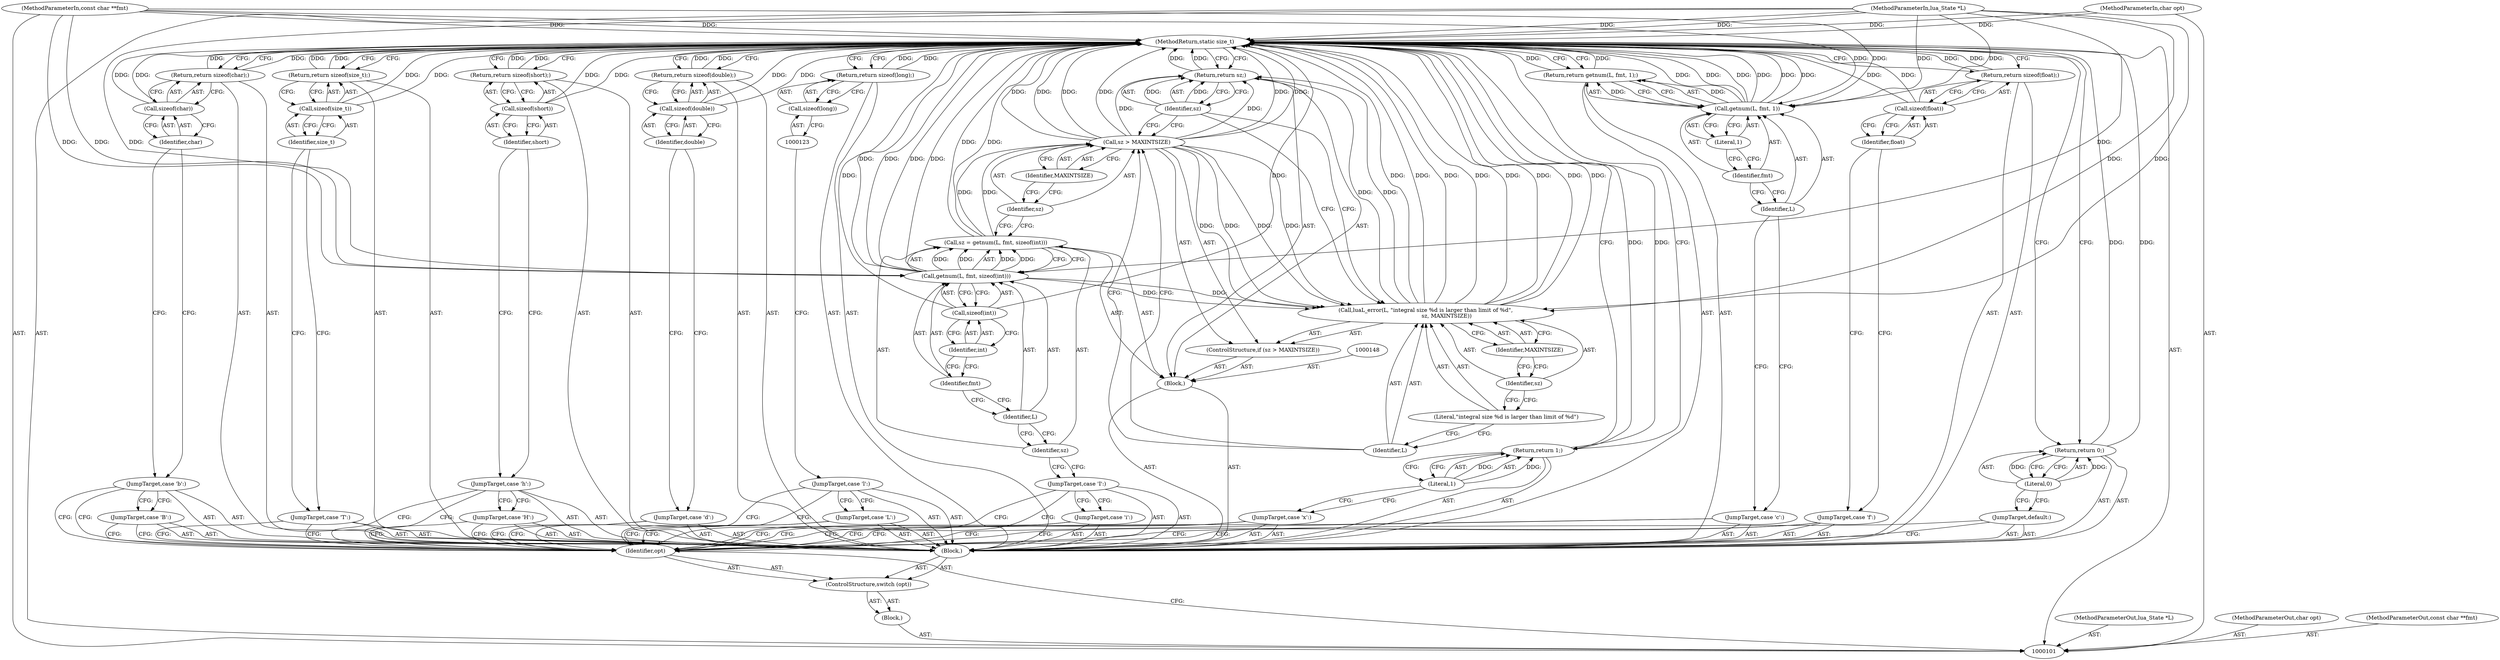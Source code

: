 digraph "1_redis_1eb08bcd4634ae42ec45e8284923ac048beaa4c3_2" {
"1000170" [label="(MethodReturn,static size_t)"];
"1000102" [label="(MethodParameterIn,lua_State *L)"];
"1000207" [label="(MethodParameterOut,lua_State *L)"];
"1000103" [label="(MethodParameterIn,char opt)"];
"1000208" [label="(MethodParameterOut,char opt)"];
"1000104" [label="(MethodParameterIn,const char **fmt)"];
"1000209" [label="(MethodParameterOut,const char **fmt)"];
"1000105" [label="(Block,)"];
"1000140" [label="(Return,return getnum(L, fmt, 1);)"];
"1000141" [label="(Call,getnum(L, fmt, 1))"];
"1000142" [label="(Identifier,L)"];
"1000143" [label="(Identifier,fmt)"];
"1000144" [label="(Literal,1)"];
"1000139" [label="(JumpTarget,case 'c':)"];
"1000146" [label="(JumpTarget,case 'I':)"];
"1000145" [label="(JumpTarget,case 'i':)"];
"1000149" [label="(Call,sz = getnum(L, fmt, sizeof(int)))"];
"1000150" [label="(Identifier,sz)"];
"1000151" [label="(Call,getnum(L, fmt, sizeof(int)))"];
"1000152" [label="(Identifier,L)"];
"1000153" [label="(Identifier,fmt)"];
"1000154" [label="(Call,sizeof(int))"];
"1000155" [label="(Identifier,int)"];
"1000147" [label="(Block,)"];
"1000157" [label="(Call,sz > MAXINTSIZE)"];
"1000158" [label="(Identifier,sz)"];
"1000159" [label="(Identifier,MAXINTSIZE)"];
"1000156" [label="(ControlStructure,if (sz > MAXINTSIZE))"];
"1000161" [label="(Identifier,L)"];
"1000162" [label="(Literal,\"integral size %d is larger than limit of %d\")"];
"1000160" [label="(Call,luaL_error(L, \"integral size %d is larger than limit of %d\",\n                        sz, MAXINTSIZE))"];
"1000163" [label="(Identifier,sz)"];
"1000164" [label="(Identifier,MAXINTSIZE)"];
"1000166" [label="(Identifier,sz)"];
"1000165" [label="(Return,return sz;)"];
"1000168" [label="(Return,return 0;)"];
"1000169" [label="(Literal,0)"];
"1000167" [label="(JumpTarget,default:)"];
"1000107" [label="(Identifier,opt)"];
"1000108" [label="(Block,)"];
"1000106" [label="(ControlStructure,switch (opt))"];
"1000110" [label="(JumpTarget,case 'b':)"];
"1000111" [label="(Return,return sizeof(char);)"];
"1000112" [label="(Call,sizeof(char))"];
"1000113" [label="(Identifier,char)"];
"1000109" [label="(JumpTarget,case 'B':)"];
"1000115" [label="(JumpTarget,case 'h':)"];
"1000116" [label="(Return,return sizeof(short);)"];
"1000117" [label="(Call,sizeof(short))"];
"1000118" [label="(Identifier,short)"];
"1000114" [label="(JumpTarget,case 'H':)"];
"1000120" [label="(JumpTarget,case 'l':)"];
"1000121" [label="(Return,return sizeof(long);)"];
"1000122" [label="(Call,sizeof(long))"];
"1000119" [label="(JumpTarget,case 'L':)"];
"1000125" [label="(Return,return sizeof(size_t);)"];
"1000126" [label="(Call,sizeof(size_t))"];
"1000127" [label="(Identifier,size_t)"];
"1000124" [label="(JumpTarget,case 'T':)"];
"1000129" [label="(Return,return sizeof(float);)"];
"1000130" [label="(Call,sizeof(float))"];
"1000131" [label="(Identifier,float)"];
"1000128" [label="(JumpTarget,case 'f':)"];
"1000133" [label="(Return,return sizeof(double);)"];
"1000134" [label="(Call,sizeof(double))"];
"1000135" [label="(Identifier,double)"];
"1000132" [label="(JumpTarget,case 'd':)"];
"1000137" [label="(Return,return 1;)"];
"1000138" [label="(Literal,1)"];
"1000136" [label="(JumpTarget,case 'x':)"];
"1000170" -> "1000101"  [label="AST: "];
"1000170" -> "1000111"  [label="CFG: "];
"1000170" -> "1000116"  [label="CFG: "];
"1000170" -> "1000121"  [label="CFG: "];
"1000170" -> "1000125"  [label="CFG: "];
"1000170" -> "1000129"  [label="CFG: "];
"1000170" -> "1000133"  [label="CFG: "];
"1000170" -> "1000137"  [label="CFG: "];
"1000170" -> "1000140"  [label="CFG: "];
"1000170" -> "1000165"  [label="CFG: "];
"1000170" -> "1000168"  [label="CFG: "];
"1000165" -> "1000170"  [label="DDG: "];
"1000168" -> "1000170"  [label="DDG: "];
"1000116" -> "1000170"  [label="DDG: "];
"1000111" -> "1000170"  [label="DDG: "];
"1000121" -> "1000170"  [label="DDG: "];
"1000137" -> "1000170"  [label="DDG: "];
"1000125" -> "1000170"  [label="DDG: "];
"1000133" -> "1000170"  [label="DDG: "];
"1000129" -> "1000170"  [label="DDG: "];
"1000141" -> "1000170"  [label="DDG: "];
"1000141" -> "1000170"  [label="DDG: "];
"1000141" -> "1000170"  [label="DDG: "];
"1000149" -> "1000170"  [label="DDG: "];
"1000157" -> "1000170"  [label="DDG: "];
"1000157" -> "1000170"  [label="DDG: "];
"1000157" -> "1000170"  [label="DDG: "];
"1000104" -> "1000170"  [label="DDG: "];
"1000160" -> "1000170"  [label="DDG: "];
"1000160" -> "1000170"  [label="DDG: "];
"1000160" -> "1000170"  [label="DDG: "];
"1000160" -> "1000170"  [label="DDG: "];
"1000151" -> "1000170"  [label="DDG: "];
"1000151" -> "1000170"  [label="DDG: "];
"1000117" -> "1000170"  [label="DDG: "];
"1000130" -> "1000170"  [label="DDG: "];
"1000154" -> "1000170"  [label="DDG: "];
"1000103" -> "1000170"  [label="DDG: "];
"1000126" -> "1000170"  [label="DDG: "];
"1000102" -> "1000170"  [label="DDG: "];
"1000134" -> "1000170"  [label="DDG: "];
"1000112" -> "1000170"  [label="DDG: "];
"1000140" -> "1000170"  [label="DDG: "];
"1000102" -> "1000101"  [label="AST: "];
"1000102" -> "1000170"  [label="DDG: "];
"1000102" -> "1000141"  [label="DDG: "];
"1000102" -> "1000151"  [label="DDG: "];
"1000102" -> "1000160"  [label="DDG: "];
"1000207" -> "1000101"  [label="AST: "];
"1000103" -> "1000101"  [label="AST: "];
"1000103" -> "1000170"  [label="DDG: "];
"1000208" -> "1000101"  [label="AST: "];
"1000104" -> "1000101"  [label="AST: "];
"1000104" -> "1000170"  [label="DDG: "];
"1000104" -> "1000141"  [label="DDG: "];
"1000104" -> "1000151"  [label="DDG: "];
"1000209" -> "1000101"  [label="AST: "];
"1000105" -> "1000101"  [label="AST: "];
"1000106" -> "1000105"  [label="AST: "];
"1000140" -> "1000108"  [label="AST: "];
"1000140" -> "1000141"  [label="CFG: "];
"1000141" -> "1000140"  [label="AST: "];
"1000170" -> "1000140"  [label="CFG: "];
"1000140" -> "1000170"  [label="DDG: "];
"1000141" -> "1000140"  [label="DDG: "];
"1000141" -> "1000140"  [label="AST: "];
"1000141" -> "1000144"  [label="CFG: "];
"1000142" -> "1000141"  [label="AST: "];
"1000143" -> "1000141"  [label="AST: "];
"1000144" -> "1000141"  [label="AST: "];
"1000140" -> "1000141"  [label="CFG: "];
"1000141" -> "1000170"  [label="DDG: "];
"1000141" -> "1000170"  [label="DDG: "];
"1000141" -> "1000170"  [label="DDG: "];
"1000141" -> "1000140"  [label="DDG: "];
"1000102" -> "1000141"  [label="DDG: "];
"1000104" -> "1000141"  [label="DDG: "];
"1000142" -> "1000141"  [label="AST: "];
"1000142" -> "1000139"  [label="CFG: "];
"1000143" -> "1000142"  [label="CFG: "];
"1000143" -> "1000141"  [label="AST: "];
"1000143" -> "1000142"  [label="CFG: "];
"1000144" -> "1000143"  [label="CFG: "];
"1000144" -> "1000141"  [label="AST: "];
"1000144" -> "1000143"  [label="CFG: "];
"1000141" -> "1000144"  [label="CFG: "];
"1000139" -> "1000108"  [label="AST: "];
"1000139" -> "1000107"  [label="CFG: "];
"1000142" -> "1000139"  [label="CFG: "];
"1000146" -> "1000108"  [label="AST: "];
"1000146" -> "1000107"  [label="CFG: "];
"1000146" -> "1000145"  [label="CFG: "];
"1000150" -> "1000146"  [label="CFG: "];
"1000145" -> "1000108"  [label="AST: "];
"1000145" -> "1000107"  [label="CFG: "];
"1000146" -> "1000145"  [label="CFG: "];
"1000149" -> "1000147"  [label="AST: "];
"1000149" -> "1000151"  [label="CFG: "];
"1000150" -> "1000149"  [label="AST: "];
"1000151" -> "1000149"  [label="AST: "];
"1000158" -> "1000149"  [label="CFG: "];
"1000149" -> "1000170"  [label="DDG: "];
"1000151" -> "1000149"  [label="DDG: "];
"1000151" -> "1000149"  [label="DDG: "];
"1000149" -> "1000157"  [label="DDG: "];
"1000150" -> "1000149"  [label="AST: "];
"1000150" -> "1000146"  [label="CFG: "];
"1000152" -> "1000150"  [label="CFG: "];
"1000151" -> "1000149"  [label="AST: "];
"1000151" -> "1000154"  [label="CFG: "];
"1000152" -> "1000151"  [label="AST: "];
"1000153" -> "1000151"  [label="AST: "];
"1000154" -> "1000151"  [label="AST: "];
"1000149" -> "1000151"  [label="CFG: "];
"1000151" -> "1000170"  [label="DDG: "];
"1000151" -> "1000170"  [label="DDG: "];
"1000151" -> "1000149"  [label="DDG: "];
"1000151" -> "1000149"  [label="DDG: "];
"1000102" -> "1000151"  [label="DDG: "];
"1000104" -> "1000151"  [label="DDG: "];
"1000151" -> "1000160"  [label="DDG: "];
"1000152" -> "1000151"  [label="AST: "];
"1000152" -> "1000150"  [label="CFG: "];
"1000153" -> "1000152"  [label="CFG: "];
"1000153" -> "1000151"  [label="AST: "];
"1000153" -> "1000152"  [label="CFG: "];
"1000155" -> "1000153"  [label="CFG: "];
"1000154" -> "1000151"  [label="AST: "];
"1000154" -> "1000155"  [label="CFG: "];
"1000155" -> "1000154"  [label="AST: "];
"1000151" -> "1000154"  [label="CFG: "];
"1000154" -> "1000170"  [label="DDG: "];
"1000155" -> "1000154"  [label="AST: "];
"1000155" -> "1000153"  [label="CFG: "];
"1000154" -> "1000155"  [label="CFG: "];
"1000147" -> "1000108"  [label="AST: "];
"1000148" -> "1000147"  [label="AST: "];
"1000149" -> "1000147"  [label="AST: "];
"1000156" -> "1000147"  [label="AST: "];
"1000165" -> "1000147"  [label="AST: "];
"1000157" -> "1000156"  [label="AST: "];
"1000157" -> "1000159"  [label="CFG: "];
"1000158" -> "1000157"  [label="AST: "];
"1000159" -> "1000157"  [label="AST: "];
"1000161" -> "1000157"  [label="CFG: "];
"1000166" -> "1000157"  [label="CFG: "];
"1000157" -> "1000170"  [label="DDG: "];
"1000157" -> "1000170"  [label="DDG: "];
"1000157" -> "1000170"  [label="DDG: "];
"1000149" -> "1000157"  [label="DDG: "];
"1000157" -> "1000160"  [label="DDG: "];
"1000157" -> "1000160"  [label="DDG: "];
"1000157" -> "1000165"  [label="DDG: "];
"1000158" -> "1000157"  [label="AST: "];
"1000158" -> "1000149"  [label="CFG: "];
"1000159" -> "1000158"  [label="CFG: "];
"1000159" -> "1000157"  [label="AST: "];
"1000159" -> "1000158"  [label="CFG: "];
"1000157" -> "1000159"  [label="CFG: "];
"1000156" -> "1000147"  [label="AST: "];
"1000157" -> "1000156"  [label="AST: "];
"1000160" -> "1000156"  [label="AST: "];
"1000161" -> "1000160"  [label="AST: "];
"1000161" -> "1000157"  [label="CFG: "];
"1000162" -> "1000161"  [label="CFG: "];
"1000162" -> "1000160"  [label="AST: "];
"1000162" -> "1000161"  [label="CFG: "];
"1000163" -> "1000162"  [label="CFG: "];
"1000160" -> "1000156"  [label="AST: "];
"1000160" -> "1000164"  [label="CFG: "];
"1000161" -> "1000160"  [label="AST: "];
"1000162" -> "1000160"  [label="AST: "];
"1000163" -> "1000160"  [label="AST: "];
"1000164" -> "1000160"  [label="AST: "];
"1000166" -> "1000160"  [label="CFG: "];
"1000160" -> "1000170"  [label="DDG: "];
"1000160" -> "1000170"  [label="DDG: "];
"1000160" -> "1000170"  [label="DDG: "];
"1000160" -> "1000170"  [label="DDG: "];
"1000151" -> "1000160"  [label="DDG: "];
"1000102" -> "1000160"  [label="DDG: "];
"1000157" -> "1000160"  [label="DDG: "];
"1000157" -> "1000160"  [label="DDG: "];
"1000160" -> "1000165"  [label="DDG: "];
"1000163" -> "1000160"  [label="AST: "];
"1000163" -> "1000162"  [label="CFG: "];
"1000164" -> "1000163"  [label="CFG: "];
"1000164" -> "1000160"  [label="AST: "];
"1000164" -> "1000163"  [label="CFG: "];
"1000160" -> "1000164"  [label="CFG: "];
"1000166" -> "1000165"  [label="AST: "];
"1000166" -> "1000160"  [label="CFG: "];
"1000166" -> "1000157"  [label="CFG: "];
"1000165" -> "1000166"  [label="CFG: "];
"1000166" -> "1000165"  [label="DDG: "];
"1000165" -> "1000147"  [label="AST: "];
"1000165" -> "1000166"  [label="CFG: "];
"1000166" -> "1000165"  [label="AST: "];
"1000170" -> "1000165"  [label="CFG: "];
"1000165" -> "1000170"  [label="DDG: "];
"1000166" -> "1000165"  [label="DDG: "];
"1000157" -> "1000165"  [label="DDG: "];
"1000160" -> "1000165"  [label="DDG: "];
"1000168" -> "1000108"  [label="AST: "];
"1000168" -> "1000169"  [label="CFG: "];
"1000169" -> "1000168"  [label="AST: "];
"1000170" -> "1000168"  [label="CFG: "];
"1000168" -> "1000170"  [label="DDG: "];
"1000169" -> "1000168"  [label="DDG: "];
"1000169" -> "1000168"  [label="AST: "];
"1000169" -> "1000167"  [label="CFG: "];
"1000168" -> "1000169"  [label="CFG: "];
"1000169" -> "1000168"  [label="DDG: "];
"1000167" -> "1000108"  [label="AST: "];
"1000167" -> "1000107"  [label="CFG: "];
"1000169" -> "1000167"  [label="CFG: "];
"1000107" -> "1000106"  [label="AST: "];
"1000107" -> "1000101"  [label="CFG: "];
"1000109" -> "1000107"  [label="CFG: "];
"1000110" -> "1000107"  [label="CFG: "];
"1000114" -> "1000107"  [label="CFG: "];
"1000115" -> "1000107"  [label="CFG: "];
"1000119" -> "1000107"  [label="CFG: "];
"1000120" -> "1000107"  [label="CFG: "];
"1000124" -> "1000107"  [label="CFG: "];
"1000128" -> "1000107"  [label="CFG: "];
"1000132" -> "1000107"  [label="CFG: "];
"1000136" -> "1000107"  [label="CFG: "];
"1000139" -> "1000107"  [label="CFG: "];
"1000145" -> "1000107"  [label="CFG: "];
"1000146" -> "1000107"  [label="CFG: "];
"1000167" -> "1000107"  [label="CFG: "];
"1000108" -> "1000106"  [label="AST: "];
"1000109" -> "1000108"  [label="AST: "];
"1000110" -> "1000108"  [label="AST: "];
"1000111" -> "1000108"  [label="AST: "];
"1000114" -> "1000108"  [label="AST: "];
"1000115" -> "1000108"  [label="AST: "];
"1000116" -> "1000108"  [label="AST: "];
"1000119" -> "1000108"  [label="AST: "];
"1000120" -> "1000108"  [label="AST: "];
"1000121" -> "1000108"  [label="AST: "];
"1000124" -> "1000108"  [label="AST: "];
"1000125" -> "1000108"  [label="AST: "];
"1000128" -> "1000108"  [label="AST: "];
"1000129" -> "1000108"  [label="AST: "];
"1000132" -> "1000108"  [label="AST: "];
"1000133" -> "1000108"  [label="AST: "];
"1000136" -> "1000108"  [label="AST: "];
"1000137" -> "1000108"  [label="AST: "];
"1000139" -> "1000108"  [label="AST: "];
"1000140" -> "1000108"  [label="AST: "];
"1000145" -> "1000108"  [label="AST: "];
"1000146" -> "1000108"  [label="AST: "];
"1000147" -> "1000108"  [label="AST: "];
"1000167" -> "1000108"  [label="AST: "];
"1000168" -> "1000108"  [label="AST: "];
"1000106" -> "1000105"  [label="AST: "];
"1000107" -> "1000106"  [label="AST: "];
"1000108" -> "1000106"  [label="AST: "];
"1000110" -> "1000108"  [label="AST: "];
"1000110" -> "1000107"  [label="CFG: "];
"1000110" -> "1000109"  [label="CFG: "];
"1000113" -> "1000110"  [label="CFG: "];
"1000111" -> "1000108"  [label="AST: "];
"1000111" -> "1000112"  [label="CFG: "];
"1000112" -> "1000111"  [label="AST: "];
"1000170" -> "1000111"  [label="CFG: "];
"1000111" -> "1000170"  [label="DDG: "];
"1000112" -> "1000111"  [label="AST: "];
"1000112" -> "1000113"  [label="CFG: "];
"1000113" -> "1000112"  [label="AST: "];
"1000111" -> "1000112"  [label="CFG: "];
"1000112" -> "1000170"  [label="DDG: "];
"1000113" -> "1000112"  [label="AST: "];
"1000113" -> "1000110"  [label="CFG: "];
"1000112" -> "1000113"  [label="CFG: "];
"1000109" -> "1000108"  [label="AST: "];
"1000109" -> "1000107"  [label="CFG: "];
"1000110" -> "1000109"  [label="CFG: "];
"1000115" -> "1000108"  [label="AST: "];
"1000115" -> "1000107"  [label="CFG: "];
"1000115" -> "1000114"  [label="CFG: "];
"1000118" -> "1000115"  [label="CFG: "];
"1000116" -> "1000108"  [label="AST: "];
"1000116" -> "1000117"  [label="CFG: "];
"1000117" -> "1000116"  [label="AST: "];
"1000170" -> "1000116"  [label="CFG: "];
"1000116" -> "1000170"  [label="DDG: "];
"1000117" -> "1000116"  [label="AST: "];
"1000117" -> "1000118"  [label="CFG: "];
"1000118" -> "1000117"  [label="AST: "];
"1000116" -> "1000117"  [label="CFG: "];
"1000117" -> "1000170"  [label="DDG: "];
"1000118" -> "1000117"  [label="AST: "];
"1000118" -> "1000115"  [label="CFG: "];
"1000117" -> "1000118"  [label="CFG: "];
"1000114" -> "1000108"  [label="AST: "];
"1000114" -> "1000107"  [label="CFG: "];
"1000115" -> "1000114"  [label="CFG: "];
"1000120" -> "1000108"  [label="AST: "];
"1000120" -> "1000107"  [label="CFG: "];
"1000120" -> "1000119"  [label="CFG: "];
"1000123" -> "1000120"  [label="CFG: "];
"1000121" -> "1000108"  [label="AST: "];
"1000121" -> "1000122"  [label="CFG: "];
"1000122" -> "1000121"  [label="AST: "];
"1000170" -> "1000121"  [label="CFG: "];
"1000121" -> "1000170"  [label="DDG: "];
"1000122" -> "1000121"  [label="AST: "];
"1000122" -> "1000123"  [label="CFG: "];
"1000123" -> "1000122"  [label="AST: "];
"1000121" -> "1000122"  [label="CFG: "];
"1000119" -> "1000108"  [label="AST: "];
"1000119" -> "1000107"  [label="CFG: "];
"1000120" -> "1000119"  [label="CFG: "];
"1000125" -> "1000108"  [label="AST: "];
"1000125" -> "1000126"  [label="CFG: "];
"1000126" -> "1000125"  [label="AST: "];
"1000170" -> "1000125"  [label="CFG: "];
"1000125" -> "1000170"  [label="DDG: "];
"1000126" -> "1000125"  [label="AST: "];
"1000126" -> "1000127"  [label="CFG: "];
"1000127" -> "1000126"  [label="AST: "];
"1000125" -> "1000126"  [label="CFG: "];
"1000126" -> "1000170"  [label="DDG: "];
"1000127" -> "1000126"  [label="AST: "];
"1000127" -> "1000124"  [label="CFG: "];
"1000126" -> "1000127"  [label="CFG: "];
"1000124" -> "1000108"  [label="AST: "];
"1000124" -> "1000107"  [label="CFG: "];
"1000127" -> "1000124"  [label="CFG: "];
"1000129" -> "1000108"  [label="AST: "];
"1000129" -> "1000130"  [label="CFG: "];
"1000130" -> "1000129"  [label="AST: "];
"1000170" -> "1000129"  [label="CFG: "];
"1000129" -> "1000170"  [label="DDG: "];
"1000130" -> "1000129"  [label="AST: "];
"1000130" -> "1000131"  [label="CFG: "];
"1000131" -> "1000130"  [label="AST: "];
"1000129" -> "1000130"  [label="CFG: "];
"1000130" -> "1000170"  [label="DDG: "];
"1000131" -> "1000130"  [label="AST: "];
"1000131" -> "1000128"  [label="CFG: "];
"1000130" -> "1000131"  [label="CFG: "];
"1000128" -> "1000108"  [label="AST: "];
"1000128" -> "1000107"  [label="CFG: "];
"1000131" -> "1000128"  [label="CFG: "];
"1000133" -> "1000108"  [label="AST: "];
"1000133" -> "1000134"  [label="CFG: "];
"1000134" -> "1000133"  [label="AST: "];
"1000170" -> "1000133"  [label="CFG: "];
"1000133" -> "1000170"  [label="DDG: "];
"1000134" -> "1000133"  [label="AST: "];
"1000134" -> "1000135"  [label="CFG: "];
"1000135" -> "1000134"  [label="AST: "];
"1000133" -> "1000134"  [label="CFG: "];
"1000134" -> "1000170"  [label="DDG: "];
"1000135" -> "1000134"  [label="AST: "];
"1000135" -> "1000132"  [label="CFG: "];
"1000134" -> "1000135"  [label="CFG: "];
"1000132" -> "1000108"  [label="AST: "];
"1000132" -> "1000107"  [label="CFG: "];
"1000135" -> "1000132"  [label="CFG: "];
"1000137" -> "1000108"  [label="AST: "];
"1000137" -> "1000138"  [label="CFG: "];
"1000138" -> "1000137"  [label="AST: "];
"1000170" -> "1000137"  [label="CFG: "];
"1000137" -> "1000170"  [label="DDG: "];
"1000138" -> "1000137"  [label="DDG: "];
"1000138" -> "1000137"  [label="AST: "];
"1000138" -> "1000136"  [label="CFG: "];
"1000137" -> "1000138"  [label="CFG: "];
"1000138" -> "1000137"  [label="DDG: "];
"1000136" -> "1000108"  [label="AST: "];
"1000136" -> "1000107"  [label="CFG: "];
"1000138" -> "1000136"  [label="CFG: "];
}
